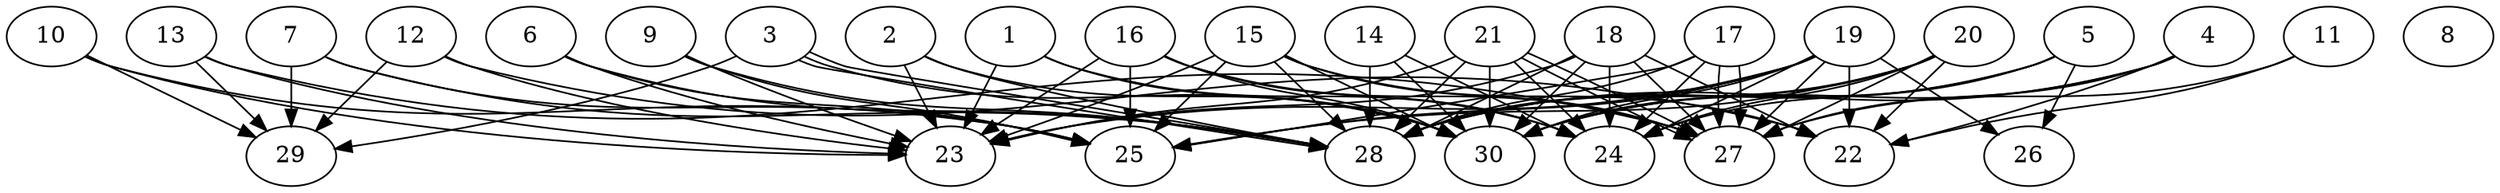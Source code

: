 // DAG automatically generated by daggen at Thu Oct  3 14:04:19 2019
// ./daggen --dot -n 30 --ccr 0.5 --fat 0.9 --regular 0.7 --density 0.7 --mindata 5242880 --maxdata 52428800 
digraph G {
  1 [size="11257856", alpha="0.20", expect_size="5628928"] 
  1 -> 23 [size ="5628928"]
  1 -> 24 [size ="5628928"]
  1 -> 30 [size ="5628928"]
  2 [size="18358272", alpha="0.11", expect_size="9179136"] 
  2 -> 23 [size ="9179136"]
  2 -> 28 [size ="9179136"]
  2 -> 30 [size ="9179136"]
  3 [size="47458304", alpha="0.18", expect_size="23729152"] 
  3 -> 28 [size ="23729152"]
  3 -> 28 [size ="23729152"]
  3 -> 29 [size ="23729152"]
  3 -> 30 [size ="23729152"]
  4 [size="15661056", alpha="0.04", expect_size="7830528"] 
  4 -> 22 [size ="7830528"]
  4 -> 27 [size ="7830528"]
  4 -> 28 [size ="7830528"]
  4 -> 30 [size ="7830528"]
  5 [size="27602944", alpha="0.08", expect_size="13801472"] 
  5 -> 24 [size ="13801472"]
  5 -> 26 [size ="13801472"]
  5 -> 28 [size ="13801472"]
  5 -> 30 [size ="13801472"]
  6 [size="89438208", alpha="0.04", expect_size="44719104"] 
  6 -> 23 [size ="44719104"]
  6 -> 25 [size ="44719104"]
  6 -> 28 [size ="44719104"]
  7 [size="70615040", alpha="0.01", expect_size="35307520"] 
  7 -> 25 [size ="35307520"]
  7 -> 28 [size ="35307520"]
  7 -> 29 [size ="35307520"]
  8 [size="85088256", alpha="0.10", expect_size="42544128"] 
  9 [size="78897152", alpha="0.12", expect_size="39448576"] 
  9 -> 23 [size ="39448576"]
  9 -> 25 [size ="39448576"]
  9 -> 28 [size ="39448576"]
  10 [size="76349440", alpha="0.03", expect_size="38174720"] 
  10 -> 23 [size ="38174720"]
  10 -> 25 [size ="38174720"]
  10 -> 29 [size ="38174720"]
  11 [size="37312512", alpha="0.17", expect_size="18656256"] 
  11 -> 22 [size ="18656256"]
  11 -> 27 [size ="18656256"]
  12 [size="35522560", alpha="0.17", expect_size="17761280"] 
  12 -> 22 [size ="17761280"]
  12 -> 23 [size ="17761280"]
  12 -> 29 [size ="17761280"]
  13 [size="85874688", alpha="0.14", expect_size="42937344"] 
  13 -> 23 [size ="42937344"]
  13 -> 27 [size ="42937344"]
  13 -> 29 [size ="42937344"]
  14 [size="78276608", alpha="0.00", expect_size="39138304"] 
  14 -> 24 [size ="39138304"]
  14 -> 28 [size ="39138304"]
  14 -> 30 [size ="39138304"]
  15 [size="96702464", alpha="0.04", expect_size="48351232"] 
  15 -> 22 [size ="48351232"]
  15 -> 23 [size ="48351232"]
  15 -> 25 [size ="48351232"]
  15 -> 27 [size ="48351232"]
  15 -> 28 [size ="48351232"]
  15 -> 30 [size ="48351232"]
  16 [size="39444480", alpha="0.14", expect_size="19722240"] 
  16 -> 23 [size ="19722240"]
  16 -> 24 [size ="19722240"]
  16 -> 25 [size ="19722240"]
  16 -> 27 [size ="19722240"]
  16 -> 30 [size ="19722240"]
  17 [size="56881152", alpha="0.16", expect_size="28440576"] 
  17 -> 24 [size ="28440576"]
  17 -> 25 [size ="28440576"]
  17 -> 27 [size ="28440576"]
  17 -> 27 [size ="28440576"]
  17 -> 28 [size ="28440576"]
  18 [size="60291072", alpha="0.00", expect_size="30145536"] 
  18 -> 22 [size ="30145536"]
  18 -> 23 [size ="30145536"]
  18 -> 24 [size ="30145536"]
  18 -> 27 [size ="30145536"]
  18 -> 28 [size ="30145536"]
  18 -> 30 [size ="30145536"]
  19 [size="12224512", alpha="0.01", expect_size="6112256"] 
  19 -> 22 [size ="6112256"]
  19 -> 23 [size ="6112256"]
  19 -> 24 [size ="6112256"]
  19 -> 25 [size ="6112256"]
  19 -> 26 [size ="6112256"]
  19 -> 27 [size ="6112256"]
  19 -> 28 [size ="6112256"]
  19 -> 30 [size ="6112256"]
  20 [size="66549760", alpha="0.09", expect_size="33274880"] 
  20 -> 22 [size ="33274880"]
  20 -> 24 [size ="33274880"]
  20 -> 25 [size ="33274880"]
  20 -> 27 [size ="33274880"]
  20 -> 28 [size ="33274880"]
  20 -> 30 [size ="33274880"]
  21 [size="78999552", alpha="0.18", expect_size="39499776"] 
  21 -> 23 [size ="39499776"]
  21 -> 24 [size ="39499776"]
  21 -> 27 [size ="39499776"]
  21 -> 27 [size ="39499776"]
  21 -> 28 [size ="39499776"]
  21 -> 30 [size ="39499776"]
  22 [size="66144256", alpha="0.08", expect_size="33072128"] 
  23 [size="50249728", alpha="0.06", expect_size="25124864"] 
  24 [size="20137984", alpha="0.05", expect_size="10068992"] 
  25 [size="22274048", alpha="0.08", expect_size="11137024"] 
  26 [size="40609792", alpha="0.07", expect_size="20304896"] 
  27 [size="11261952", alpha="0.19", expect_size="5630976"] 
  28 [size="87470080", alpha="0.07", expect_size="43735040"] 
  29 [size="87904256", alpha="0.10", expect_size="43952128"] 
  30 [size="91150336", alpha="0.07", expect_size="45575168"] 
}
